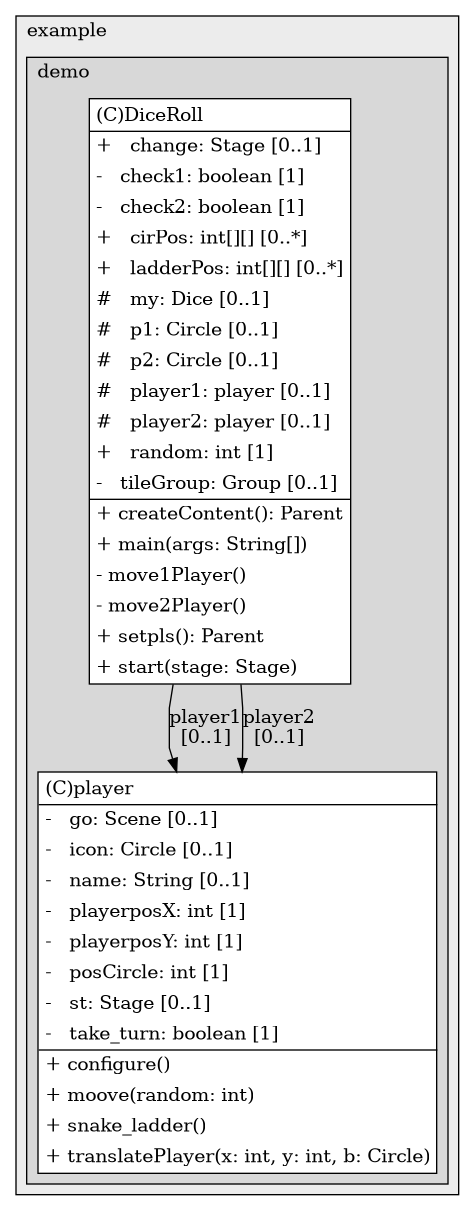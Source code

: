 @startuml

/' diagram meta data start
config=StructureConfiguration;
{
  "projectClassification": {
    "searchMode": "OpenProject", // OpenProject, AllProjects
    "includedProjects": "",
    "pathEndKeywords": "*.impl",
    "isClientPath": "",
    "isClientName": "",
    "isTestPath": "",
    "isTestName": "",
    "isMappingPath": "",
    "isMappingName": "",
    "isDataAccessPath": "",
    "isDataAccessName": "",
    "isDataStructurePath": "",
    "isDataStructureName": "",
    "isInterfaceStructuresPath": "",
    "isInterfaceStructuresName": "",
    "isEntryPointPath": "",
    "isEntryPointName": ""
  },
  "graphRestriction": {
    "classPackageExcludeFilter": "",
    "classPackageIncludeFilter": "",
    "classNameExcludeFilter": "",
    "classNameIncludeFilter": "",
    "methodNameExcludeFilter": "",
    "methodNameIncludeFilter": "",
    "removeByInheritance": "", // inheritance/annotation based filtering is done in a second step
    "removeByAnnotation": "",
    "removeByClassPackage": "", // cleanup the graph after inheritance/annotation based filtering is done
    "removeByClassName": "",
    "cutMappings": false,
    "cutEnum": true,
    "cutTests": true,
    "cutClient": true,
    "cutDataAccess": false,
    "cutInterfaceStructures": false,
    "cutDataStructures": false,
    "cutGetterAndSetter": true,
    "cutConstructors": true
  },
  "graphTraversal": {
    "forwardDepth": 6,
    "backwardDepth": 6,
    "classPackageExcludeFilter": "",
    "classPackageIncludeFilter": "",
    "classNameExcludeFilter": "",
    "classNameIncludeFilter": "",
    "methodNameExcludeFilter": "",
    "methodNameIncludeFilter": "",
    "hideMappings": false,
    "hideDataStructures": false,
    "hidePrivateMethods": true,
    "hideInterfaceCalls": true, // indirection: implementation -> interface (is hidden) -> implementation
    "onlyShowApplicationEntryPoints": false // root node is included
  },
  "details": {
    "aggregation": "GroupByClass", // ByClass, GroupByClass, None
    "showClassGenericTypes": true,
    "showMethods": true,
    "showMethodParameterNames": true,
    "showMethodParameterTypes": true,
    "showMethodReturnType": true,
    "showPackageLevels": 2,
    "showDetailedClassStructure": true
  },
  "rootClass": "com.example.demo.player"
}
diagram meta data end '/



digraph g {
    rankdir="TB"
    splines=polyline
    

'nodes 
subgraph cluster_1322970774 { 
   	label=example
	labeljust=l
	fillcolor="#ececec"
	style=filled
   
   subgraph cluster_134842393 { 
   	label=demo
	labeljust=l
	fillcolor="#d8d8d8"
	style=filled
   
   DiceRoll813456180[
	label=<<TABLE BORDER="1" CELLBORDER="0" CELLPADDING="4" CELLSPACING="0">
<TR><TD ALIGN="LEFT" >(C)DiceRoll</TD></TR>
<HR/>
<TR><TD ALIGN="LEFT" >+   change: Stage [0..1]</TD></TR>
<TR><TD ALIGN="LEFT" >-   check1: boolean [1]</TD></TR>
<TR><TD ALIGN="LEFT" >-   check2: boolean [1]</TD></TR>
<TR><TD ALIGN="LEFT" >+   cirPos: int[][] [0..*]</TD></TR>
<TR><TD ALIGN="LEFT" >+   ladderPos: int[][] [0..*]</TD></TR>
<TR><TD ALIGN="LEFT" >#   my: Dice [0..1]</TD></TR>
<TR><TD ALIGN="LEFT" >#   p1: Circle [0..1]</TD></TR>
<TR><TD ALIGN="LEFT" >#   p2: Circle [0..1]</TD></TR>
<TR><TD ALIGN="LEFT" >#   player1: player [0..1]</TD></TR>
<TR><TD ALIGN="LEFT" >#   player2: player [0..1]</TD></TR>
<TR><TD ALIGN="LEFT" >+   random: int [1]</TD></TR>
<TR><TD ALIGN="LEFT" >-   tileGroup: Group [0..1]</TD></TR>
<HR/>
<TR><TD ALIGN="LEFT" >+ createContent(): Parent</TD></TR>
<TR><TD ALIGN="LEFT" >+ main(args: String[])</TD></TR>
<TR><TD ALIGN="LEFT" >- move1Player()</TD></TR>
<TR><TD ALIGN="LEFT" >- move2Player()</TD></TR>
<TR><TD ALIGN="LEFT" >+ setpls(): Parent</TD></TR>
<TR><TD ALIGN="LEFT" >+ start(stage: Stage)</TD></TR>
</TABLE>>
	style=filled
	margin=0
	shape=plaintext
	fillcolor="#FFFFFF"
];

player813456180[
	label=<<TABLE BORDER="1" CELLBORDER="0" CELLPADDING="4" CELLSPACING="0">
<TR><TD ALIGN="LEFT" >(C)player</TD></TR>
<HR/>
<TR><TD ALIGN="LEFT" >-   go: Scene [0..1]</TD></TR>
<TR><TD ALIGN="LEFT" >-   icon: Circle [0..1]</TD></TR>
<TR><TD ALIGN="LEFT" >-   name: String [0..1]</TD></TR>
<TR><TD ALIGN="LEFT" >-   playerposX: int [1]</TD></TR>
<TR><TD ALIGN="LEFT" >-   playerposY: int [1]</TD></TR>
<TR><TD ALIGN="LEFT" >-   posCircle: int [1]</TD></TR>
<TR><TD ALIGN="LEFT" >-   st: Stage [0..1]</TD></TR>
<TR><TD ALIGN="LEFT" >-   take_turn: boolean [1]</TD></TR>
<HR/>
<TR><TD ALIGN="LEFT" >+ configure()</TD></TR>
<TR><TD ALIGN="LEFT" >+ moove(random: int)</TD></TR>
<TR><TD ALIGN="LEFT" >+ snake_ladder()</TD></TR>
<TR><TD ALIGN="LEFT" >+ translatePlayer(x: int, y: int, b: Circle)</TD></TR>
</TABLE>>
	style=filled
	margin=0
	shape=plaintext
	fillcolor="#FFFFFF"
];
} 
} 

'edges    
DiceRoll813456180 -> player813456180[label="player1
[0..1]"];
DiceRoll813456180 -> player813456180[label="player2
[0..1]"];
    
}
@enduml